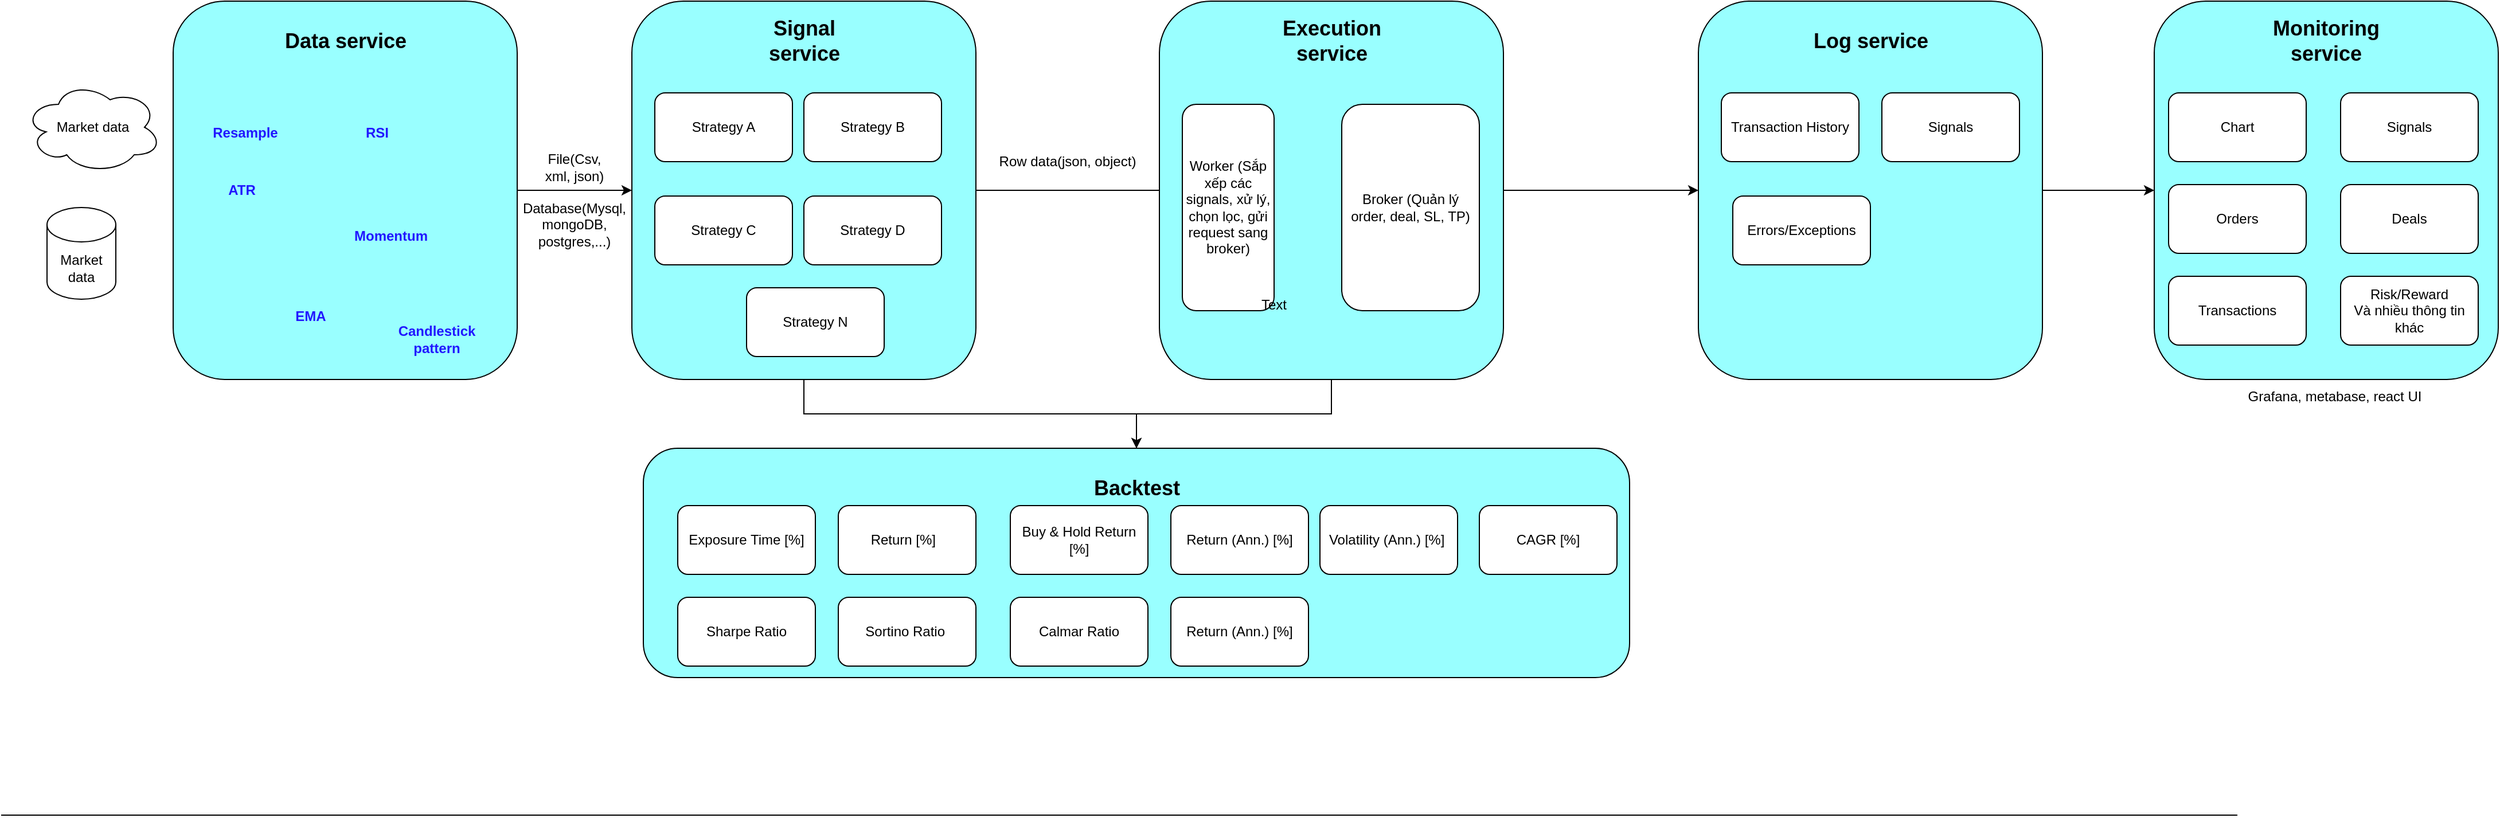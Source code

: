 <mxfile version="28.2.8">
  <diagram name="Page-1" id="pybcmS3-HhN2clkAalfD">
    <mxGraphModel dx="2526" dy="1407" grid="1" gridSize="10" guides="1" tooltips="1" connect="1" arrows="1" fold="1" page="1" pageScale="1" pageWidth="1169" pageHeight="1654" math="0" shadow="0">
      <root>
        <mxCell id="0" />
        <mxCell id="1" parent="0" />
        <mxCell id="etjp8YYBh9-xa4xGj5qL-1" value="Market data" style="ellipse;shape=cloud;whiteSpace=wrap;html=1;" vertex="1" parent="1">
          <mxGeometry x="20" y="160" width="120" height="80" as="geometry" />
        </mxCell>
        <mxCell id="etjp8YYBh9-xa4xGj5qL-6" value="" style="edgeStyle=orthogonalEdgeStyle;rounded=0;orthogonalLoop=1;jettySize=auto;html=1;" edge="1" parent="1" source="etjp8YYBh9-xa4xGj5qL-3" target="etjp8YYBh9-xa4xGj5qL-4">
          <mxGeometry relative="1" as="geometry" />
        </mxCell>
        <mxCell id="etjp8YYBh9-xa4xGj5qL-3" value="" style="rounded=1;whiteSpace=wrap;html=1;fillColor=#99FFFF;" vertex="1" parent="1">
          <mxGeometry x="150" y="90" width="300" height="330" as="geometry" />
        </mxCell>
        <mxCell id="etjp8YYBh9-xa4xGj5qL-29" value="" style="edgeStyle=orthogonalEdgeStyle;rounded=0;orthogonalLoop=1;jettySize=auto;html=1;" edge="1" parent="1" source="etjp8YYBh9-xa4xGj5qL-4" target="etjp8YYBh9-xa4xGj5qL-27">
          <mxGeometry relative="1" as="geometry" />
        </mxCell>
        <mxCell id="etjp8YYBh9-xa4xGj5qL-33" value="" style="edgeStyle=orthogonalEdgeStyle;rounded=0;orthogonalLoop=1;jettySize=auto;html=1;" edge="1" parent="1" source="etjp8YYBh9-xa4xGj5qL-4">
          <mxGeometry relative="1" as="geometry">
            <mxPoint x="1080" y="255" as="targetPoint" />
          </mxGeometry>
        </mxCell>
        <mxCell id="etjp8YYBh9-xa4xGj5qL-4" value="" style="rounded=1;whiteSpace=wrap;html=1;fillColor=#99FFFF;" vertex="1" parent="1">
          <mxGeometry x="550" y="90" width="300" height="330" as="geometry" />
        </mxCell>
        <mxCell id="etjp8YYBh9-xa4xGj5qL-5" value="&lt;font style=&quot;font-size: 18px;&quot;&gt;&lt;b&gt;Data service&lt;/b&gt;&lt;/font&gt;" style="text;html=1;whiteSpace=wrap;strokeColor=none;fillColor=none;align=center;verticalAlign=middle;rounded=0;" vertex="1" parent="1">
          <mxGeometry x="242.5" y="110" width="115" height="30" as="geometry" />
        </mxCell>
        <mxCell id="etjp8YYBh9-xa4xGj5qL-7" value="File(Csv, xml, json)" style="text;html=1;whiteSpace=wrap;strokeColor=none;fillColor=none;align=center;verticalAlign=middle;rounded=0;" vertex="1" parent="1">
          <mxGeometry x="470" y="220" width="60" height="30" as="geometry" />
        </mxCell>
        <mxCell id="etjp8YYBh9-xa4xGj5qL-8" value="Database(Mys&lt;span style=&quot;background-color: transparent; color: light-dark(rgb(0, 0, 0), rgb(255, 255, 255));&quot;&gt;ql, mongoDB, postgres,...)&lt;/span&gt;" style="text;html=1;whiteSpace=wrap;strokeColor=none;fillColor=none;align=center;verticalAlign=middle;rounded=0;" vertex="1" parent="1">
          <mxGeometry x="470" y="270" width="60" height="30" as="geometry" />
        </mxCell>
        <mxCell id="etjp8YYBh9-xa4xGj5qL-10" value="&lt;font style=&quot;font-size: 18px;&quot;&gt;&lt;b&gt;Signal service&lt;/b&gt;&lt;/font&gt;" style="text;html=1;whiteSpace=wrap;strokeColor=none;fillColor=none;align=center;verticalAlign=middle;rounded=0;" vertex="1" parent="1">
          <mxGeometry x="642.5" y="110" width="115" height="30" as="geometry" />
        </mxCell>
        <mxCell id="etjp8YYBh9-xa4xGj5qL-30" value="" style="edgeStyle=orthogonalEdgeStyle;rounded=0;orthogonalLoop=1;jettySize=auto;html=1;" edge="1" parent="1" source="etjp8YYBh9-xa4xGj5qL-11" target="etjp8YYBh9-xa4xGj5qL-27">
          <mxGeometry relative="1" as="geometry" />
        </mxCell>
        <mxCell id="etjp8YYBh9-xa4xGj5qL-35" style="edgeStyle=orthogonalEdgeStyle;rounded=0;orthogonalLoop=1;jettySize=auto;html=1;entryX=0;entryY=0.5;entryDx=0;entryDy=0;" edge="1" parent="1" source="etjp8YYBh9-xa4xGj5qL-11" target="etjp8YYBh9-xa4xGj5qL-13">
          <mxGeometry relative="1" as="geometry" />
        </mxCell>
        <mxCell id="etjp8YYBh9-xa4xGj5qL-11" value="" style="rounded=1;whiteSpace=wrap;html=1;fillColor=#99FFFF;" vertex="1" parent="1">
          <mxGeometry x="1010" y="90" width="300" height="330" as="geometry" />
        </mxCell>
        <mxCell id="etjp8YYBh9-xa4xGj5qL-12" value="&lt;font style=&quot;font-size: 18px;&quot;&gt;&lt;b&gt;Execution service&lt;/b&gt;&lt;/font&gt;" style="text;html=1;whiteSpace=wrap;strokeColor=none;fillColor=none;align=center;verticalAlign=middle;rounded=0;" vertex="1" parent="1">
          <mxGeometry x="1102.5" y="110" width="115" height="30" as="geometry" />
        </mxCell>
        <mxCell id="etjp8YYBh9-xa4xGj5qL-65" style="edgeStyle=orthogonalEdgeStyle;rounded=0;orthogonalLoop=1;jettySize=auto;html=1;entryX=0;entryY=0.5;entryDx=0;entryDy=0;" edge="1" parent="1" source="etjp8YYBh9-xa4xGj5qL-13" target="etjp8YYBh9-xa4xGj5qL-16">
          <mxGeometry relative="1" as="geometry" />
        </mxCell>
        <mxCell id="etjp8YYBh9-xa4xGj5qL-13" value="" style="rounded=1;whiteSpace=wrap;html=1;fillColor=#99FFFF;" vertex="1" parent="1">
          <mxGeometry x="1480" y="90" width="300" height="330" as="geometry" />
        </mxCell>
        <mxCell id="etjp8YYBh9-xa4xGj5qL-14" value="&lt;font style=&quot;font-size: 18px;&quot;&gt;&lt;b&gt;Log service&lt;/b&gt;&lt;/font&gt;" style="text;html=1;whiteSpace=wrap;strokeColor=none;fillColor=none;align=center;verticalAlign=middle;rounded=0;" vertex="1" parent="1">
          <mxGeometry x="1572.5" y="110" width="115" height="30" as="geometry" />
        </mxCell>
        <mxCell id="etjp8YYBh9-xa4xGj5qL-16" value="" style="rounded=1;whiteSpace=wrap;html=1;fillColor=#99FFFF;" vertex="1" parent="1">
          <mxGeometry x="1877.5" y="90" width="300" height="330" as="geometry" />
        </mxCell>
        <mxCell id="etjp8YYBh9-xa4xGj5qL-17" value="&lt;font style=&quot;font-size: 18px;&quot;&gt;&lt;b&gt;Monitoring service&lt;/b&gt;&lt;/font&gt;" style="text;html=1;whiteSpace=wrap;strokeColor=none;fillColor=none;align=center;verticalAlign=middle;rounded=0;" vertex="1" parent="1">
          <mxGeometry x="1970" y="110" width="115" height="30" as="geometry" />
        </mxCell>
        <mxCell id="etjp8YYBh9-xa4xGj5qL-20" value="&lt;b&gt;&lt;font style=&quot;color: rgb(33, 22, 255);&quot;&gt;Res&lt;span style=&quot;background-color: transparent;&quot;&gt;ample&lt;/span&gt;&lt;/font&gt;&lt;/b&gt;" style="text;html=1;whiteSpace=wrap;strokeColor=none;fillColor=none;align=center;verticalAlign=middle;rounded=0;" vertex="1" parent="1">
          <mxGeometry x="182.5" y="190" width="60" height="30" as="geometry" />
        </mxCell>
        <mxCell id="etjp8YYBh9-xa4xGj5qL-21" value="&lt;b&gt;&lt;font style=&quot;color: rgb(33, 22, 255);&quot;&gt;RSI&lt;/font&gt;&lt;/b&gt;" style="text;html=1;whiteSpace=wrap;strokeColor=none;fillColor=none;align=center;verticalAlign=middle;rounded=0;" vertex="1" parent="1">
          <mxGeometry x="297.5" y="190" width="60" height="30" as="geometry" />
        </mxCell>
        <mxCell id="etjp8YYBh9-xa4xGj5qL-22" value="&lt;b&gt;&lt;font style=&quot;color: rgb(33, 22, 255);&quot;&gt;ATR&lt;/font&gt;&lt;/b&gt;" style="text;html=1;whiteSpace=wrap;strokeColor=none;fillColor=none;align=center;verticalAlign=middle;rounded=0;" vertex="1" parent="1">
          <mxGeometry x="180" y="240" width="60" height="30" as="geometry" />
        </mxCell>
        <mxCell id="etjp8YYBh9-xa4xGj5qL-23" value="&lt;b&gt;&lt;font style=&quot;color: rgb(33, 22, 255);&quot;&gt;EMA&lt;/font&gt;&lt;/b&gt;" style="text;html=1;whiteSpace=wrap;strokeColor=none;fillColor=none;align=center;verticalAlign=middle;rounded=0;" vertex="1" parent="1">
          <mxGeometry x="240" y="350" width="60" height="30" as="geometry" />
        </mxCell>
        <mxCell id="etjp8YYBh9-xa4xGj5qL-24" value="&lt;b&gt;&lt;font style=&quot;color: rgb(33, 22, 255);&quot;&gt;Momentum&lt;/font&gt;&lt;/b&gt;" style="text;html=1;whiteSpace=wrap;strokeColor=none;fillColor=none;align=center;verticalAlign=middle;rounded=0;" vertex="1" parent="1">
          <mxGeometry x="310" y="280" width="60" height="30" as="geometry" />
        </mxCell>
        <mxCell id="etjp8YYBh9-xa4xGj5qL-25" value="&lt;b&gt;&lt;font style=&quot;color: rgb(33, 22, 255);&quot;&gt;Candlestick pattern&lt;/font&gt;&lt;/b&gt;" style="text;html=1;whiteSpace=wrap;strokeColor=none;fillColor=none;align=center;verticalAlign=middle;rounded=0;" vertex="1" parent="1">
          <mxGeometry x="350" y="370" width="60" height="30" as="geometry" />
        </mxCell>
        <mxCell id="etjp8YYBh9-xa4xGj5qL-26" value="" style="endArrow=none;html=1;rounded=0;" edge="1" parent="1">
          <mxGeometry width="50" height="50" relative="1" as="geometry">
            <mxPoint y="800" as="sourcePoint" />
            <mxPoint x="1950" y="800" as="targetPoint" />
          </mxGeometry>
        </mxCell>
        <mxCell id="etjp8YYBh9-xa4xGj5qL-27" value="" style="rounded=1;whiteSpace=wrap;html=1;fillColor=#99FFFF;" vertex="1" parent="1">
          <mxGeometry x="560" y="480" width="860" height="200" as="geometry" />
        </mxCell>
        <mxCell id="etjp8YYBh9-xa4xGj5qL-31" value="&lt;font style=&quot;font-size: 18px;&quot;&gt;&lt;b&gt;Backtest&lt;/b&gt;&lt;/font&gt;" style="text;html=1;whiteSpace=wrap;strokeColor=none;fillColor=none;align=center;verticalAlign=middle;rounded=0;" vertex="1" parent="1">
          <mxGeometry x="932.5" y="500" width="115" height="30" as="geometry" />
        </mxCell>
        <mxCell id="etjp8YYBh9-xa4xGj5qL-37" value="Row data(json, object)" style="text;html=1;whiteSpace=wrap;strokeColor=none;fillColor=none;align=center;verticalAlign=middle;rounded=0;" vertex="1" parent="1">
          <mxGeometry x="860" y="215" width="140" height="30" as="geometry" />
        </mxCell>
        <mxCell id="etjp8YYBh9-xa4xGj5qL-38" value="Worker (Sắp xếp các signals, xử lý, chọn lọc, gửi request sang broker)" style="rounded=1;whiteSpace=wrap;html=1;" vertex="1" parent="1">
          <mxGeometry x="1030" y="180" width="80" height="180" as="geometry" />
        </mxCell>
        <mxCell id="etjp8YYBh9-xa4xGj5qL-39" value="Broker (Quản lý order, deal, SL, TP)" style="rounded=1;whiteSpace=wrap;html=1;" vertex="1" parent="1">
          <mxGeometry x="1169" y="180" width="120" height="180" as="geometry" />
        </mxCell>
        <mxCell id="etjp8YYBh9-xa4xGj5qL-41" value="Market data" style="shape=cylinder3;whiteSpace=wrap;html=1;boundedLbl=1;backgroundOutline=1;size=15;" vertex="1" parent="1">
          <mxGeometry x="40" y="270" width="60" height="80" as="geometry" />
        </mxCell>
        <mxCell id="etjp8YYBh9-xa4xGj5qL-47" value="Strategy A" style="rounded=1;whiteSpace=wrap;html=1;" vertex="1" parent="1">
          <mxGeometry x="570" y="170" width="120" height="60" as="geometry" />
        </mxCell>
        <mxCell id="etjp8YYBh9-xa4xGj5qL-48" value="Strategy C" style="rounded=1;whiteSpace=wrap;html=1;" vertex="1" parent="1">
          <mxGeometry x="570" y="260" width="120" height="60" as="geometry" />
        </mxCell>
        <mxCell id="etjp8YYBh9-xa4xGj5qL-49" value="Strategy B" style="rounded=1;whiteSpace=wrap;html=1;" vertex="1" parent="1">
          <mxGeometry x="700" y="170" width="120" height="60" as="geometry" />
        </mxCell>
        <mxCell id="etjp8YYBh9-xa4xGj5qL-50" value="Strategy D" style="rounded=1;whiteSpace=wrap;html=1;" vertex="1" parent="1">
          <mxGeometry x="700" y="260" width="120" height="60" as="geometry" />
        </mxCell>
        <mxCell id="etjp8YYBh9-xa4xGj5qL-51" value="Strategy N" style="rounded=1;whiteSpace=wrap;html=1;" vertex="1" parent="1">
          <mxGeometry x="650" y="340" width="120" height="60" as="geometry" />
        </mxCell>
        <mxCell id="etjp8YYBh9-xa4xGj5qL-52" value="Transaction History" style="rounded=1;whiteSpace=wrap;html=1;" vertex="1" parent="1">
          <mxGeometry x="1500" y="170" width="120" height="60" as="geometry" />
        </mxCell>
        <mxCell id="etjp8YYBh9-xa4xGj5qL-53" value="Errors/Exceptions" style="rounded=1;whiteSpace=wrap;html=1;" vertex="1" parent="1">
          <mxGeometry x="1510" y="260" width="120" height="60" as="geometry" />
        </mxCell>
        <mxCell id="etjp8YYBh9-xa4xGj5qL-54" value="Chart" style="rounded=1;whiteSpace=wrap;html=1;" vertex="1" parent="1">
          <mxGeometry x="1890" y="170" width="120" height="60" as="geometry" />
        </mxCell>
        <mxCell id="etjp8YYBh9-xa4xGj5qL-55" value="Signals" style="rounded=1;whiteSpace=wrap;html=1;" vertex="1" parent="1">
          <mxGeometry x="2040" y="170" width="120" height="60" as="geometry" />
        </mxCell>
        <mxCell id="etjp8YYBh9-xa4xGj5qL-56" value="Orders" style="rounded=1;whiteSpace=wrap;html=1;" vertex="1" parent="1">
          <mxGeometry x="1890" y="250" width="120" height="60" as="geometry" />
        </mxCell>
        <mxCell id="etjp8YYBh9-xa4xGj5qL-57" value="Deals" style="rounded=1;whiteSpace=wrap;html=1;" vertex="1" parent="1">
          <mxGeometry x="2040" y="250" width="120" height="60" as="geometry" />
        </mxCell>
        <mxCell id="etjp8YYBh9-xa4xGj5qL-58" value="Transactions" style="rounded=1;whiteSpace=wrap;html=1;" vertex="1" parent="1">
          <mxGeometry x="1890" y="330" width="120" height="60" as="geometry" />
        </mxCell>
        <mxCell id="etjp8YYBh9-xa4xGj5qL-59" value="Signals" style="rounded=1;whiteSpace=wrap;html=1;" vertex="1" parent="1">
          <mxGeometry x="1640" y="170" width="120" height="60" as="geometry" />
        </mxCell>
        <mxCell id="etjp8YYBh9-xa4xGj5qL-60" value="Exposure Time [%]" style="rounded=1;whiteSpace=wrap;html=1;" vertex="1" parent="1">
          <mxGeometry x="590" y="530" width="120" height="60" as="geometry" />
        </mxCell>
        <mxCell id="etjp8YYBh9-xa4xGj5qL-61" value="Risk/Reward&lt;div&gt;Và nhiều thông tin khác&lt;/div&gt;" style="rounded=1;whiteSpace=wrap;html=1;" vertex="1" parent="1">
          <mxGeometry x="2040" y="330" width="120" height="60" as="geometry" />
        </mxCell>
        <mxCell id="etjp8YYBh9-xa4xGj5qL-62" value="Text" style="text;html=1;whiteSpace=wrap;strokeColor=none;fillColor=none;align=center;verticalAlign=middle;rounded=0;" vertex="1" parent="1">
          <mxGeometry x="1080" y="340" width="60" height="30" as="geometry" />
        </mxCell>
        <mxCell id="etjp8YYBh9-xa4xGj5qL-63" value="Grafana, metabase, react UI" style="text;html=1;whiteSpace=wrap;strokeColor=none;fillColor=none;align=center;verticalAlign=middle;rounded=0;" vertex="1" parent="1">
          <mxGeometry x="1900" y="420" width="270" height="30" as="geometry" />
        </mxCell>
        <mxCell id="etjp8YYBh9-xa4xGj5qL-66" value="Return [%]&amp;nbsp;&amp;nbsp;" style="rounded=1;whiteSpace=wrap;html=1;" vertex="1" parent="1">
          <mxGeometry x="730" y="530" width="120" height="60" as="geometry" />
        </mxCell>
        <mxCell id="etjp8YYBh9-xa4xGj5qL-67" value="Buy &amp;amp; Hold Return [%]" style="rounded=1;whiteSpace=wrap;html=1;" vertex="1" parent="1">
          <mxGeometry x="880" y="530" width="120" height="60" as="geometry" />
        </mxCell>
        <mxCell id="etjp8YYBh9-xa4xGj5qL-68" value="Return (Ann.) [%]" style="rounded=1;whiteSpace=wrap;html=1;" vertex="1" parent="1">
          <mxGeometry x="1020" y="530" width="120" height="60" as="geometry" />
        </mxCell>
        <mxCell id="etjp8YYBh9-xa4xGj5qL-69" value="Sortino Ratio&amp;nbsp;" style="rounded=1;whiteSpace=wrap;html=1;" vertex="1" parent="1">
          <mxGeometry x="730" y="610" width="120" height="60" as="geometry" />
        </mxCell>
        <mxCell id="etjp8YYBh9-xa4xGj5qL-70" value="Sharpe Ratio" style="rounded=1;whiteSpace=wrap;html=1;" vertex="1" parent="1">
          <mxGeometry x="590" y="610" width="120" height="60" as="geometry" />
        </mxCell>
        <mxCell id="etjp8YYBh9-xa4xGj5qL-71" value="Volatility (Ann.) [%]&amp;nbsp;" style="rounded=1;whiteSpace=wrap;html=1;" vertex="1" parent="1">
          <mxGeometry x="1150" y="530" width="120" height="60" as="geometry" />
        </mxCell>
        <mxCell id="etjp8YYBh9-xa4xGj5qL-72" value="CAGR [%]" style="rounded=1;whiteSpace=wrap;html=1;" vertex="1" parent="1">
          <mxGeometry x="1289" y="530" width="120" height="60" as="geometry" />
        </mxCell>
        <mxCell id="etjp8YYBh9-xa4xGj5qL-73" value="Calmar Ratio" style="rounded=1;whiteSpace=wrap;html=1;" vertex="1" parent="1">
          <mxGeometry x="880" y="610" width="120" height="60" as="geometry" />
        </mxCell>
        <mxCell id="etjp8YYBh9-xa4xGj5qL-74" value="Return (Ann.) [%]" style="rounded=1;whiteSpace=wrap;html=1;" vertex="1" parent="1">
          <mxGeometry x="1020" y="610" width="120" height="60" as="geometry" />
        </mxCell>
      </root>
    </mxGraphModel>
  </diagram>
</mxfile>
